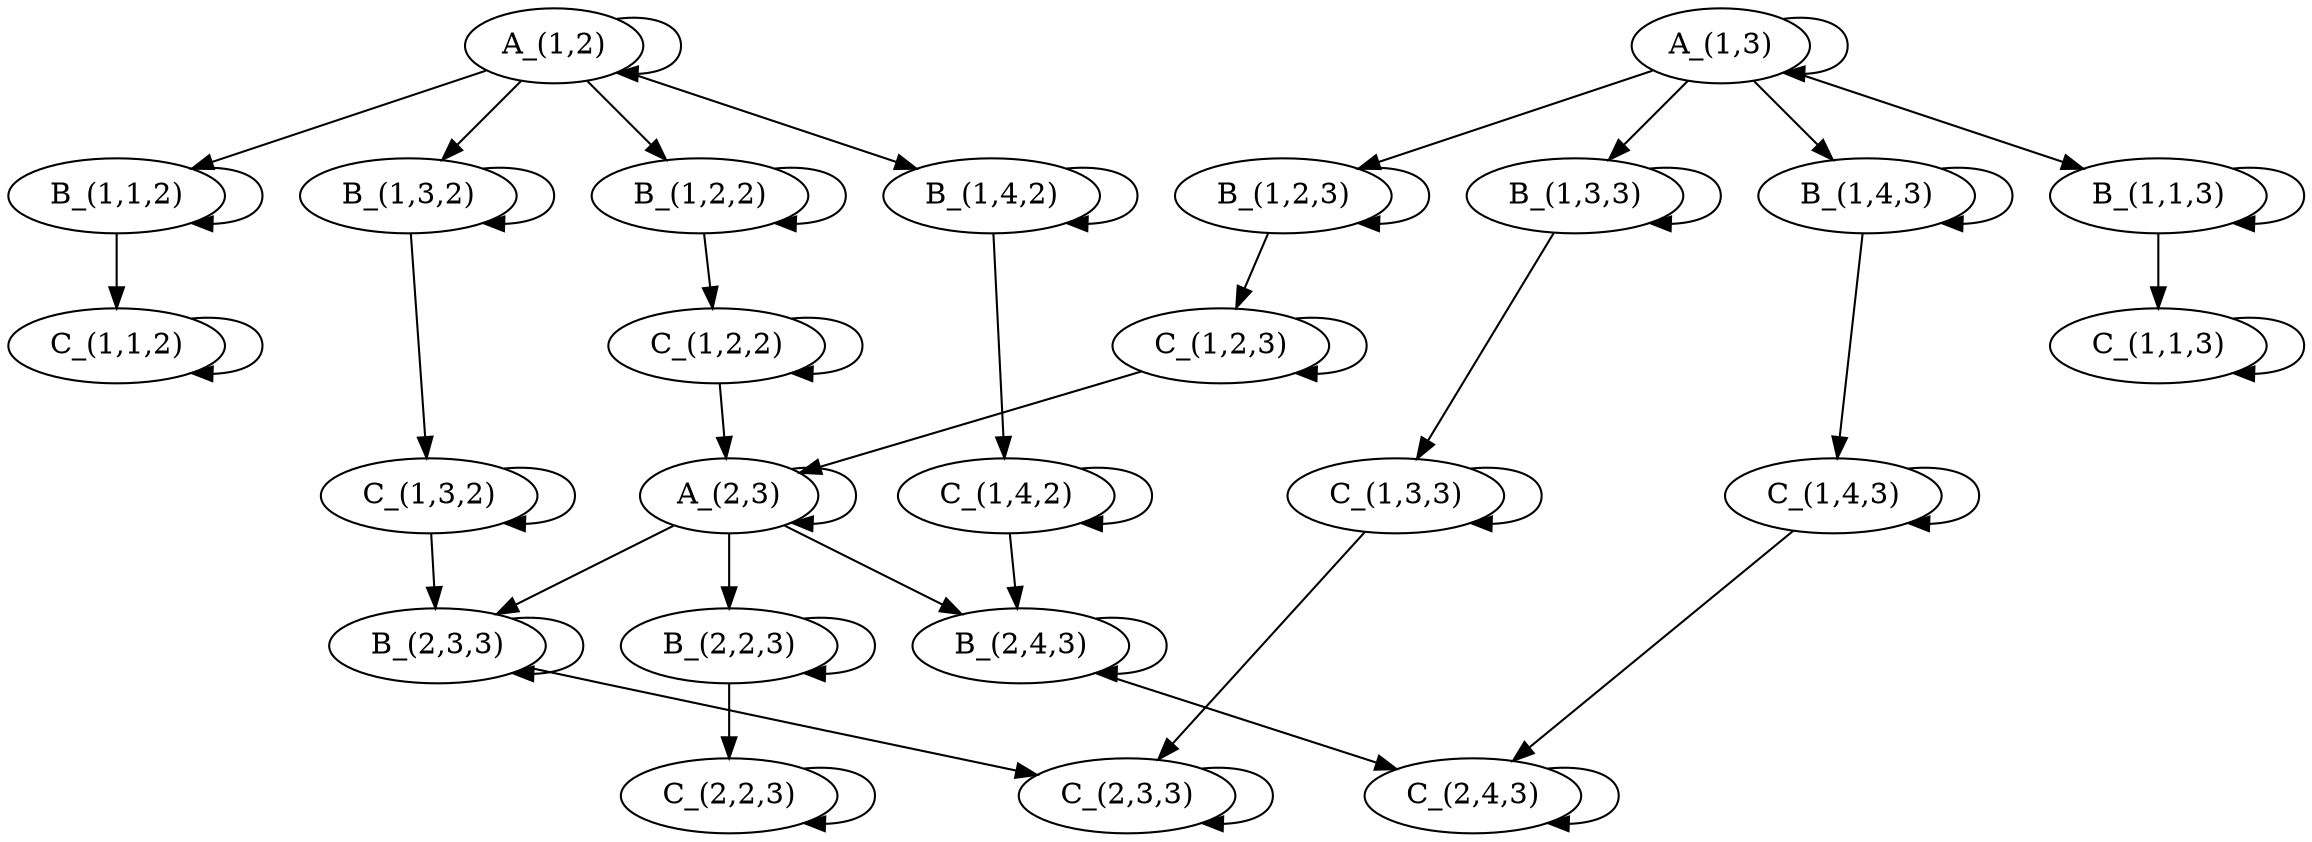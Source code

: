 digraph "Hesse diagram" {
	0 [label="A_(1,2)"]
	1 [label="B_(1,1,2)"]
	2 [label="B_(1,2,2)"]
	3 [label="B_(1,3,2)"]
	4 [label="B_(1,4,2)"]
	5 [label="C_(1,1,2)"]
	6 [label="C_(1,2,2)"]
	7 [label="C_(1,3,2)"]
	8 [label="C_(1,4,2)"]
	9 [label="A_(1,3)"]
	10 [label="B_(1,1,3)"]
	11 [label="B_(1,2,3)"]
	12 [label="B_(1,3,3)"]
	13 [label="B_(1,4,3)"]
	14 [label="C_(1,1,3)"]
	15 [label="C_(1,2,3)"]
	16 [label="C_(1,3,3)"]
	17 [label="C_(1,4,3)"]
	18 [label="A_(2,3)"]
	19 [label="B_(2,2,3)"]
	20 [label="B_(2,3,3)"]
	21 [label="B_(2,4,3)"]
	22 [label="C_(2,2,3)"]
	23 [label="C_(2,3,3)"]
	24 [label="C_(2,4,3)"]
	0 -> 0
	0 -> 1
	0 -> 2
	0 -> 3
	0 -> 4
	1 -> 1
	1 -> 5
	2 -> 2
	2 -> 6
	3 -> 3
	3 -> 7
	4 -> 4
	4 -> 8
	5 -> 5
	6 -> 6
	6 -> 18
	7 -> 7
	7 -> 20
	8 -> 8
	8 -> 21
	9 -> 9
	9 -> 10
	9 -> 11
	9 -> 12
	9 -> 13
	10 -> 10
	10 -> 14
	11 -> 11
	11 -> 15
	12 -> 12
	12 -> 16
	13 -> 13
	13 -> 17
	14 -> 14
	15 -> 15
	15 -> 18
	16 -> 16
	16 -> 23
	17 -> 17
	17 -> 24
	18 -> 18
	18 -> 19
	18 -> 20
	18 -> 21
	19 -> 19
	19 -> 22
	20 -> 20
	20 -> 23
	21 -> 21
	21 -> 24
	22 -> 22
	23 -> 23
	24 -> 24
}
